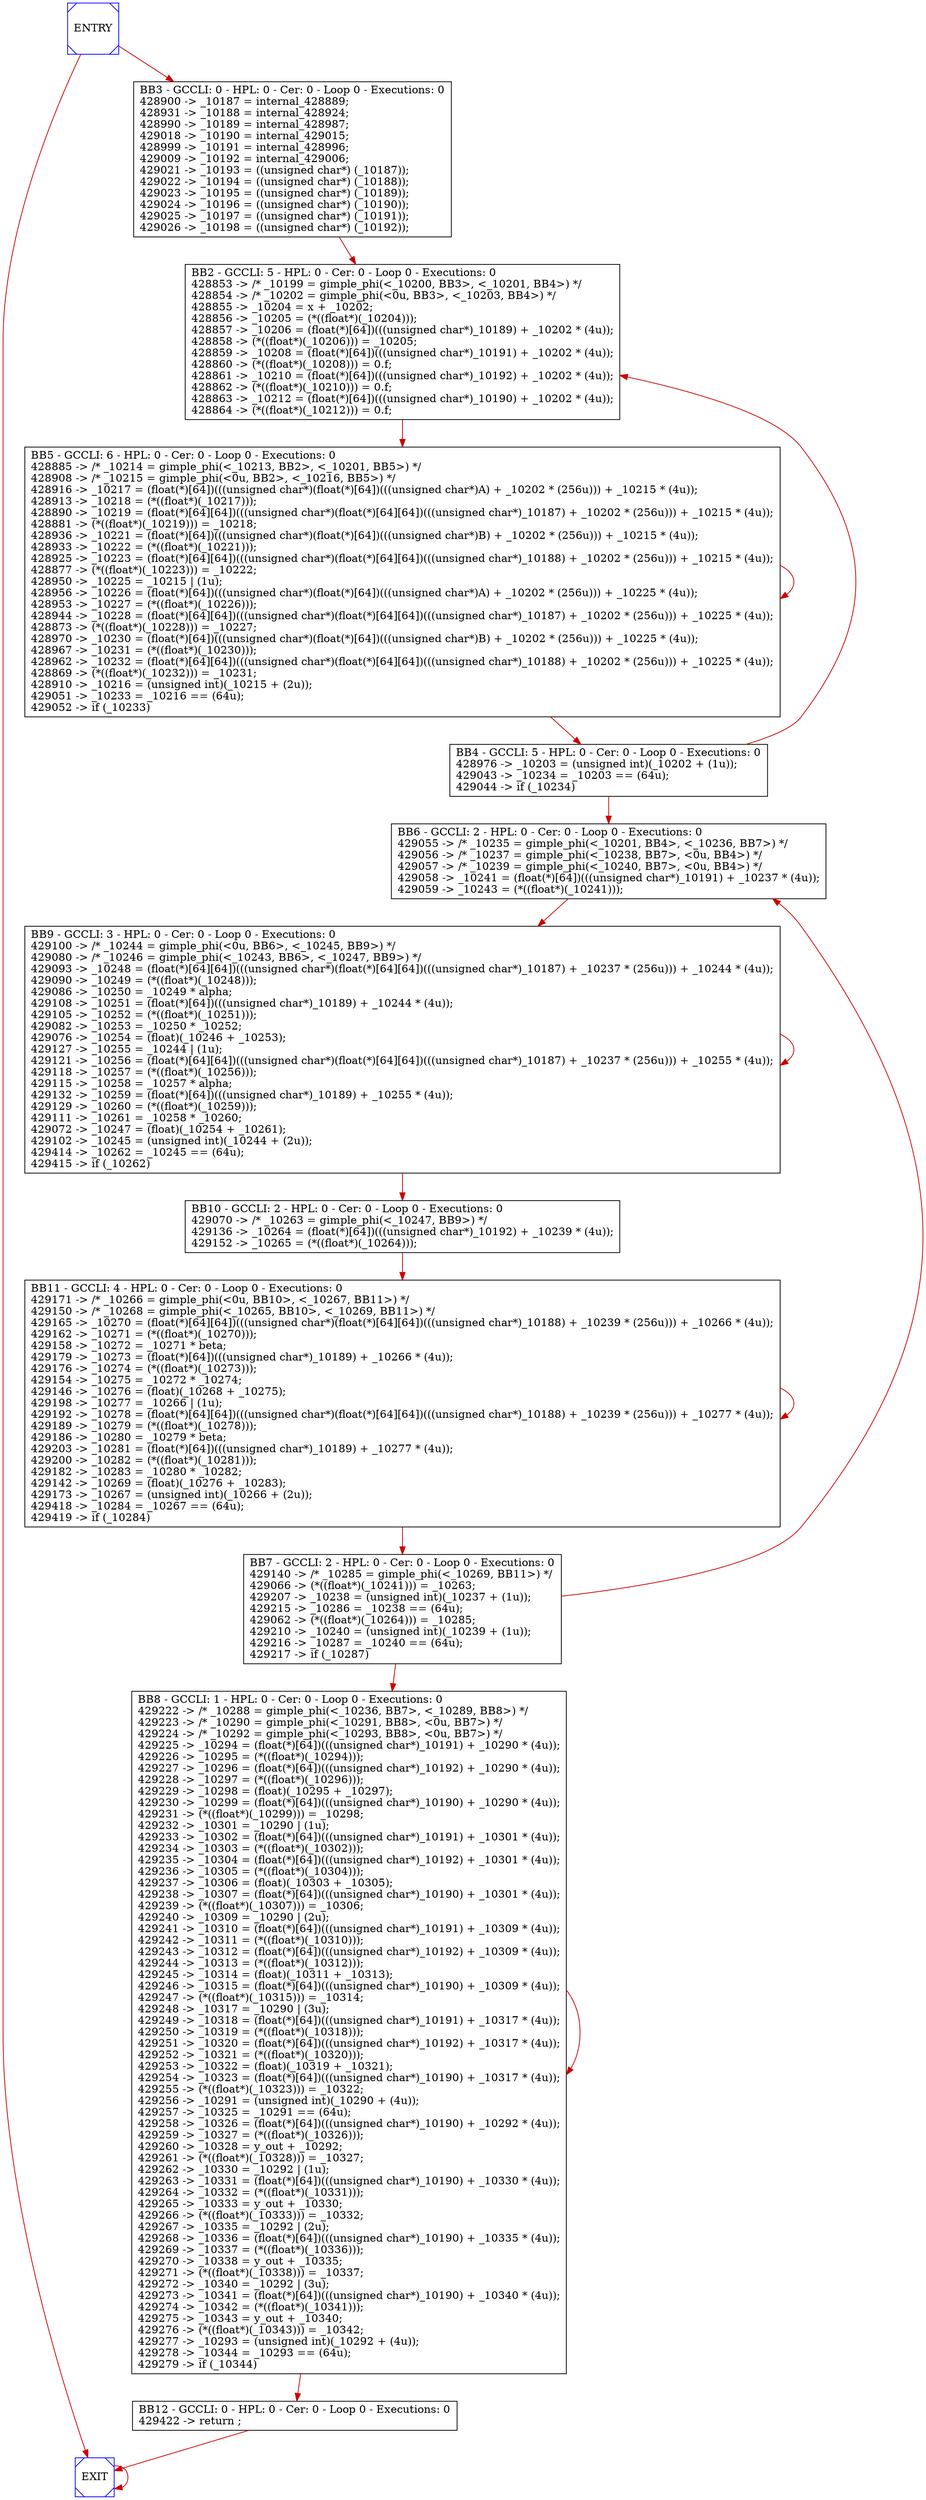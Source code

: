 digraph G {
0[color=blue,shape=Msquare, label="ENTRY"];
1[color=blue,shape=Msquare, label="EXIT"];
2[shape=box, label="BB2 - GCCLI: 5 - HPL: 0 - Cer: 0 - Loop 0 - Executions: 0\l428853 -> /* _10199 = gimple_phi(<_10200, BB3>, <_10201, BB4>) */\l428854 -> /* _10202 = gimple_phi(<0u, BB3>, <_10203, BB4>) */\l428855 -> _10204 = x + _10202;\l428856 -> _10205 = (*((float*)(_10204)));\l428857 -> _10206 = (float(*)[64])(((unsigned char*)_10189) + _10202 * (4u));\l428858 -> (*((float*)(_10206))) = _10205;\l428859 -> _10208 = (float(*)[64])(((unsigned char*)_10191) + _10202 * (4u));\l428860 -> (*((float*)(_10208))) = 0.f;\l428861 -> _10210 = (float(*)[64])(((unsigned char*)_10192) + _10202 * (4u));\l428862 -> (*((float*)(_10210))) = 0.f;\l428863 -> _10212 = (float(*)[64])(((unsigned char*)_10190) + _10202 * (4u));\l428864 -> (*((float*)(_10212))) = 0.f;\l"];
3[shape=box, label="BB3 - GCCLI: 0 - HPL: 0 - Cer: 0 - Loop 0 - Executions: 0\n428900 -> _10187 = internal_428889;\l428931 -> _10188 = internal_428924;\l428990 -> _10189 = internal_428987;\l429018 -> _10190 = internal_429015;\l428999 -> _10191 = internal_428996;\l429009 -> _10192 = internal_429006;\l429021 -> _10193 = ((unsigned char*) (_10187));\l429022 -> _10194 = ((unsigned char*) (_10188));\l429023 -> _10195 = ((unsigned char*) (_10189));\l429024 -> _10196 = ((unsigned char*) (_10190));\l429025 -> _10197 = ((unsigned char*) (_10191));\l429026 -> _10198 = ((unsigned char*) (_10192));\l"];
4[shape=box, label="BB4 - GCCLI: 5 - HPL: 0 - Cer: 0 - Loop 0 - Executions: 0\n428976 -> _10203 = (unsigned int)(_10202 + (1u));\l429043 -> _10234 = _10203 == (64u);\l429044 -> if (_10234)\l"];
5[shape=box, label="BB5 - GCCLI: 6 - HPL: 0 - Cer: 0 - Loop 0 - Executions: 0\l428885 -> /* _10214 = gimple_phi(<_10213, BB2>, <_10201, BB5>) */\l428908 -> /* _10215 = gimple_phi(<0u, BB2>, <_10216, BB5>) */\l428916 -> _10217 = (float(*)[64])(((unsigned char*)(float(*)[64])(((unsigned char*)A) + _10202 * (256u))) + _10215 * (4u));\l428913 -> _10218 = (*((float*)(_10217)));\l428890 -> _10219 = (float(*)[64][64])(((unsigned char*)(float(*)[64][64])(((unsigned char*)_10187) + _10202 * (256u))) + _10215 * (4u));\l428881 -> (*((float*)(_10219))) = _10218;\l428936 -> _10221 = (float(*)[64])(((unsigned char*)(float(*)[64])(((unsigned char*)B) + _10202 * (256u))) + _10215 * (4u));\l428933 -> _10222 = (*((float*)(_10221)));\l428925 -> _10223 = (float(*)[64][64])(((unsigned char*)(float(*)[64][64])(((unsigned char*)_10188) + _10202 * (256u))) + _10215 * (4u));\l428877 -> (*((float*)(_10223))) = _10222;\l428950 -> _10225 = _10215 | (1u);\l428956 -> _10226 = (float(*)[64])(((unsigned char*)(float(*)[64])(((unsigned char*)A) + _10202 * (256u))) + _10225 * (4u));\l428953 -> _10227 = (*((float*)(_10226)));\l428944 -> _10228 = (float(*)[64][64])(((unsigned char*)(float(*)[64][64])(((unsigned char*)_10187) + _10202 * (256u))) + _10225 * (4u));\l428873 -> (*((float*)(_10228))) = _10227;\l428970 -> _10230 = (float(*)[64])(((unsigned char*)(float(*)[64])(((unsigned char*)B) + _10202 * (256u))) + _10225 * (4u));\l428967 -> _10231 = (*((float*)(_10230)));\l428962 -> _10232 = (float(*)[64][64])(((unsigned char*)(float(*)[64][64])(((unsigned char*)_10188) + _10202 * (256u))) + _10225 * (4u));\l428869 -> (*((float*)(_10232))) = _10231;\l428910 -> _10216 = (unsigned int)(_10215 + (2u));\l429051 -> _10233 = _10216 == (64u);\l429052 -> if (_10233)\l"];
6[shape=box, label="BB6 - GCCLI: 2 - HPL: 0 - Cer: 0 - Loop 0 - Executions: 0\l429055 -> /* _10235 = gimple_phi(<_10201, BB4>, <_10236, BB7>) */\l429056 -> /* _10237 = gimple_phi(<_10238, BB7>, <0u, BB4>) */\l429057 -> /* _10239 = gimple_phi(<_10240, BB7>, <0u, BB4>) */\l429058 -> _10241 = (float(*)[64])(((unsigned char*)_10191) + _10237 * (4u));\l429059 -> _10243 = (*((float*)(_10241)));\l"];
7[shape=box, label="BB7 - GCCLI: 2 - HPL: 0 - Cer: 0 - Loop 0 - Executions: 0\l429140 -> /* _10285 = gimple_phi(<_10269, BB11>) */\l429066 -> (*((float*)(_10241))) = _10263;\l429207 -> _10238 = (unsigned int)(_10237 + (1u));\l429215 -> _10286 = _10238 == (64u);\l429062 -> (*((float*)(_10264))) = _10285;\l429210 -> _10240 = (unsigned int)(_10239 + (1u));\l429216 -> _10287 = _10240 == (64u);\l429217 -> if (_10287)\l"];
8[shape=box, label="BB8 - GCCLI: 1 - HPL: 0 - Cer: 0 - Loop 0 - Executions: 0\l429222 -> /* _10288 = gimple_phi(<_10236, BB7>, <_10289, BB8>) */\l429223 -> /* _10290 = gimple_phi(<_10291, BB8>, <0u, BB7>) */\l429224 -> /* _10292 = gimple_phi(<_10293, BB8>, <0u, BB7>) */\l429225 -> _10294 = (float(*)[64])(((unsigned char*)_10191) + _10290 * (4u));\l429226 -> _10295 = (*((float*)(_10294)));\l429227 -> _10296 = (float(*)[64])(((unsigned char*)_10192) + _10290 * (4u));\l429228 -> _10297 = (*((float*)(_10296)));\l429229 -> _10298 = (float)(_10295 + _10297);\l429230 -> _10299 = (float(*)[64])(((unsigned char*)_10190) + _10290 * (4u));\l429231 -> (*((float*)(_10299))) = _10298;\l429232 -> _10301 = _10290 | (1u);\l429233 -> _10302 = (float(*)[64])(((unsigned char*)_10191) + _10301 * (4u));\l429234 -> _10303 = (*((float*)(_10302)));\l429235 -> _10304 = (float(*)[64])(((unsigned char*)_10192) + _10301 * (4u));\l429236 -> _10305 = (*((float*)(_10304)));\l429237 -> _10306 = (float)(_10303 + _10305);\l429238 -> _10307 = (float(*)[64])(((unsigned char*)_10190) + _10301 * (4u));\l429239 -> (*((float*)(_10307))) = _10306;\l429240 -> _10309 = _10290 | (2u);\l429241 -> _10310 = (float(*)[64])(((unsigned char*)_10191) + _10309 * (4u));\l429242 -> _10311 = (*((float*)(_10310)));\l429243 -> _10312 = (float(*)[64])(((unsigned char*)_10192) + _10309 * (4u));\l429244 -> _10313 = (*((float*)(_10312)));\l429245 -> _10314 = (float)(_10311 + _10313);\l429246 -> _10315 = (float(*)[64])(((unsigned char*)_10190) + _10309 * (4u));\l429247 -> (*((float*)(_10315))) = _10314;\l429248 -> _10317 = _10290 | (3u);\l429249 -> _10318 = (float(*)[64])(((unsigned char*)_10191) + _10317 * (4u));\l429250 -> _10319 = (*((float*)(_10318)));\l429251 -> _10320 = (float(*)[64])(((unsigned char*)_10192) + _10317 * (4u));\l429252 -> _10321 = (*((float*)(_10320)));\l429253 -> _10322 = (float)(_10319 + _10321);\l429254 -> _10323 = (float(*)[64])(((unsigned char*)_10190) + _10317 * (4u));\l429255 -> (*((float*)(_10323))) = _10322;\l429256 -> _10291 = (unsigned int)(_10290 + (4u));\l429257 -> _10325 = _10291 == (64u);\l429258 -> _10326 = (float(*)[64])(((unsigned char*)_10190) + _10292 * (4u));\l429259 -> _10327 = (*((float*)(_10326)));\l429260 -> _10328 = y_out + _10292;\l429261 -> (*((float*)(_10328))) = _10327;\l429262 -> _10330 = _10292 | (1u);\l429263 -> _10331 = (float(*)[64])(((unsigned char*)_10190) + _10330 * (4u));\l429264 -> _10332 = (*((float*)(_10331)));\l429265 -> _10333 = y_out + _10330;\l429266 -> (*((float*)(_10333))) = _10332;\l429267 -> _10335 = _10292 | (2u);\l429268 -> _10336 = (float(*)[64])(((unsigned char*)_10190) + _10335 * (4u));\l429269 -> _10337 = (*((float*)(_10336)));\l429270 -> _10338 = y_out + _10335;\l429271 -> (*((float*)(_10338))) = _10337;\l429272 -> _10340 = _10292 | (3u);\l429273 -> _10341 = (float(*)[64])(((unsigned char*)_10190) + _10340 * (4u));\l429274 -> _10342 = (*((float*)(_10341)));\l429275 -> _10343 = y_out + _10340;\l429276 -> (*((float*)(_10343))) = _10342;\l429277 -> _10293 = (unsigned int)(_10292 + (4u));\l429278 -> _10344 = _10293 == (64u);\l429279 -> if (_10344)\l"];
9[shape=box, label="BB9 - GCCLI: 3 - HPL: 0 - Cer: 0 - Loop 0 - Executions: 0\l429100 -> /* _10244 = gimple_phi(<0u, BB6>, <_10245, BB9>) */\l429080 -> /* _10246 = gimple_phi(<_10243, BB6>, <_10247, BB9>) */\l429093 -> _10248 = (float(*)[64][64])(((unsigned char*)(float(*)[64][64])(((unsigned char*)_10187) + _10237 * (256u))) + _10244 * (4u));\l429090 -> _10249 = (*((float*)(_10248)));\l429086 -> _10250 = _10249 * alpha;\l429108 -> _10251 = (float(*)[64])(((unsigned char*)_10189) + _10244 * (4u));\l429105 -> _10252 = (*((float*)(_10251)));\l429082 -> _10253 = _10250 * _10252;\l429076 -> _10254 = (float)(_10246 + _10253);\l429127 -> _10255 = _10244 | (1u);\l429121 -> _10256 = (float(*)[64][64])(((unsigned char*)(float(*)[64][64])(((unsigned char*)_10187) + _10237 * (256u))) + _10255 * (4u));\l429118 -> _10257 = (*((float*)(_10256)));\l429115 -> _10258 = _10257 * alpha;\l429132 -> _10259 = (float(*)[64])(((unsigned char*)_10189) + _10255 * (4u));\l429129 -> _10260 = (*((float*)(_10259)));\l429111 -> _10261 = _10258 * _10260;\l429072 -> _10247 = (float)(_10254 + _10261);\l429102 -> _10245 = (unsigned int)(_10244 + (2u));\l429414 -> _10262 = _10245 == (64u);\l429415 -> if (_10262)\l"];
10[shape=box, label="BB10 - GCCLI: 2 - HPL: 0 - Cer: 0 - Loop 0 - Executions: 0\l429070 -> /* _10263 = gimple_phi(<_10247, BB9>) */\l429136 -> _10264 = (float(*)[64])(((unsigned char*)_10192) + _10239 * (4u));\l429152 -> _10265 = (*((float*)(_10264)));\l"];
11[shape=box, label="BB11 - GCCLI: 4 - HPL: 0 - Cer: 0 - Loop 0 - Executions: 0\l429171 -> /* _10266 = gimple_phi(<0u, BB10>, <_10267, BB11>) */\l429150 -> /* _10268 = gimple_phi(<_10265, BB10>, <_10269, BB11>) */\l429165 -> _10270 = (float(*)[64][64])(((unsigned char*)(float(*)[64][64])(((unsigned char*)_10188) + _10239 * (256u))) + _10266 * (4u));\l429162 -> _10271 = (*((float*)(_10270)));\l429158 -> _10272 = _10271 * beta;\l429179 -> _10273 = (float(*)[64])(((unsigned char*)_10189) + _10266 * (4u));\l429176 -> _10274 = (*((float*)(_10273)));\l429154 -> _10275 = _10272 * _10274;\l429146 -> _10276 = (float)(_10268 + _10275);\l429198 -> _10277 = _10266 | (1u);\l429192 -> _10278 = (float(*)[64][64])(((unsigned char*)(float(*)[64][64])(((unsigned char*)_10188) + _10239 * (256u))) + _10277 * (4u));\l429189 -> _10279 = (*((float*)(_10278)));\l429186 -> _10280 = _10279 * beta;\l429203 -> _10281 = (float(*)[64])(((unsigned char*)_10189) + _10277 * (4u));\l429200 -> _10282 = (*((float*)(_10281)));\l429182 -> _10283 = _10280 * _10282;\l429142 -> _10269 = (float)(_10276 + _10283);\l429173 -> _10267 = (unsigned int)(_10266 + (2u));\l429418 -> _10284 = _10267 == (64u);\l429419 -> if (_10284)\l"];
12[shape=box, label="BB12 - GCCLI: 0 - HPL: 0 - Cer: 0 - Loop 0 - Executions: 0\n429422 -> return ;\l"];
0->3 [fontcolor=blue, color=red3];
1->1 [fontcolor=blue, color=red3];
2->5 [fontcolor=blue, color=red3];
3->2 [fontcolor=blue, color=red3];
4->6 [fontcolor=blue, color=red3];
4->2 [fontcolor=blue, color=red3];
5->4 [fontcolor=blue, color=red3];
5->5 [fontcolor=blue, color=red3];
6->9 [fontcolor=blue, color=red3];
7->8 [fontcolor=blue, color=red3];
7->6 [fontcolor=blue, color=red3];
8->12 [fontcolor=blue, color=red3];
8->8 [fontcolor=blue, color=red3];
9->10 [fontcolor=blue, color=red3];
9->9 [fontcolor=blue, color=red3];
10->11 [fontcolor=blue, color=red3];
11->7 [fontcolor=blue, color=red3];
11->11 [fontcolor=blue, color=red3];
12->1 [fontcolor=blue, color=red3];
0->1 [fontcolor=blue, color=red3];
}
